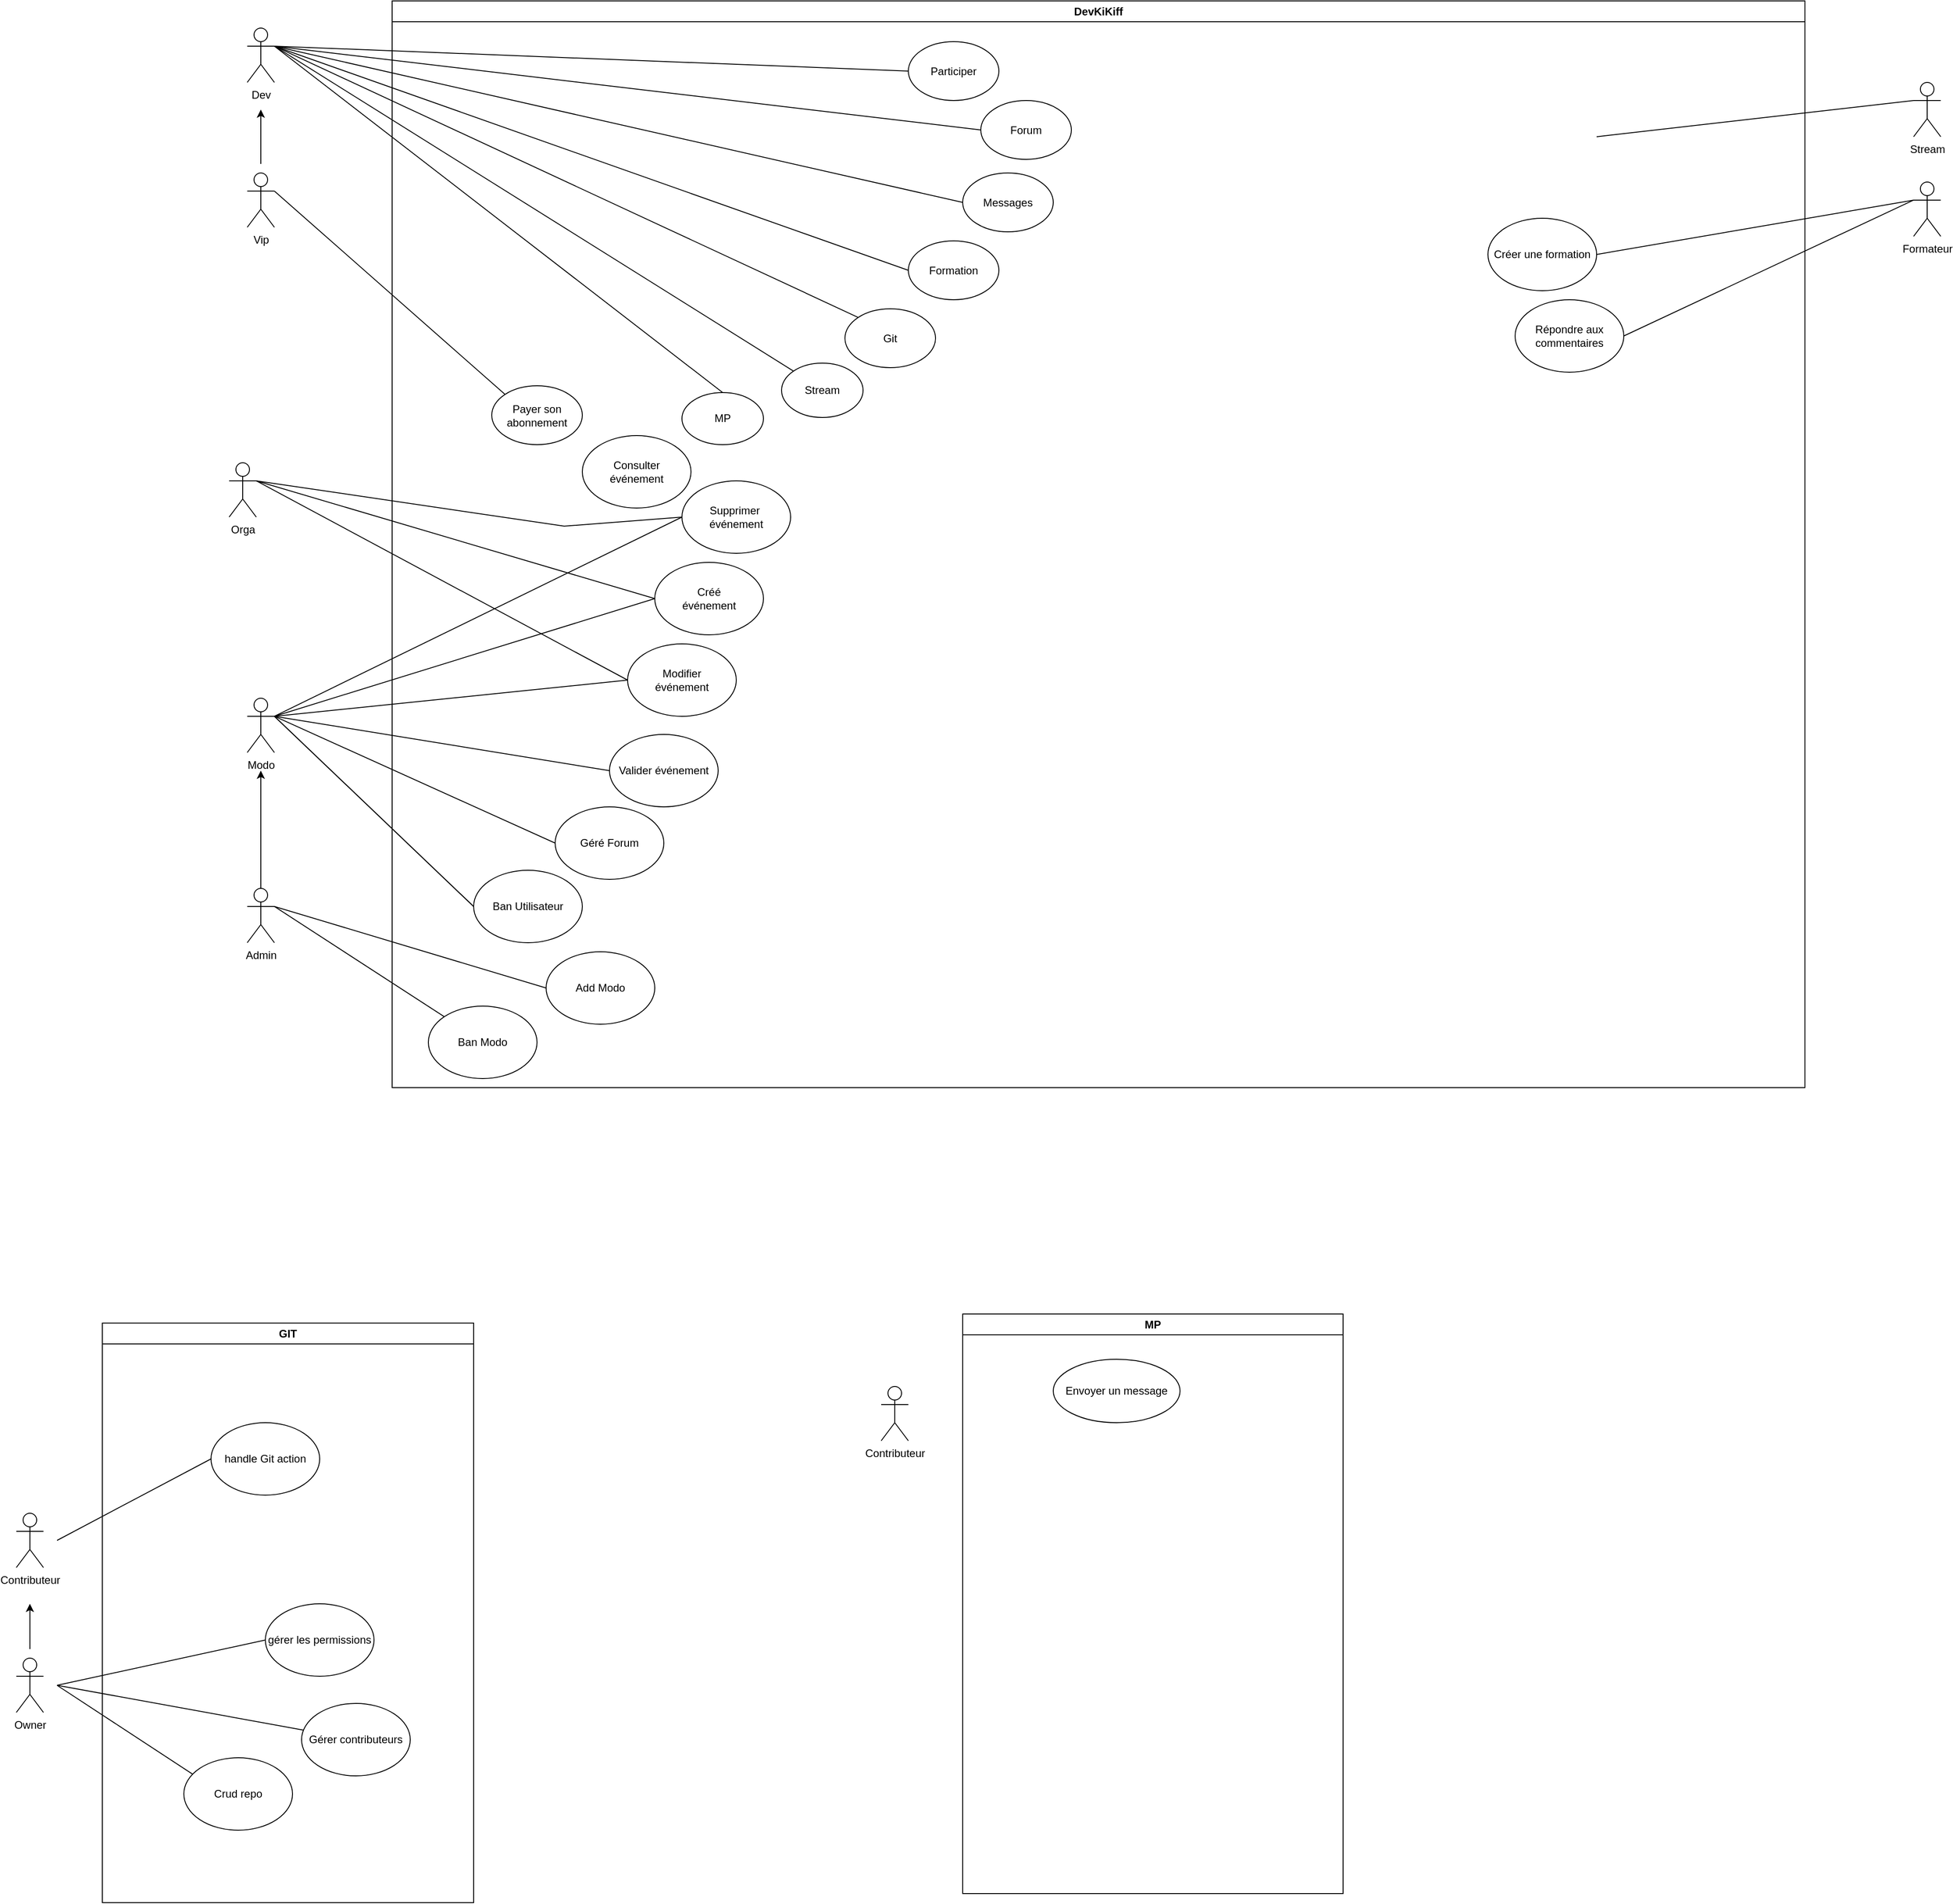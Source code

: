 <mxfile version="23.1.6" type="github">
  <diagram name="Page-1" id="poI8-YUSSvHjqsaun8U3">
    <mxGraphModel dx="2317" dy="710" grid="1" gridSize="10" guides="1" tooltips="1" connect="1" arrows="1" fold="1" page="1" pageScale="1" pageWidth="850" pageHeight="1100" math="0" shadow="0">
      <root>
        <mxCell id="0" />
        <mxCell id="1" parent="0" />
        <mxCell id="9J75G92YeQu_UmJGajJG-2" value="DevKiKiff" style="swimlane;whiteSpace=wrap;html=1;" parent="1" vertex="1">
          <mxGeometry x="-40" y="220" width="1560" height="1200" as="geometry" />
        </mxCell>
        <mxCell id="6pg-_Df3VazLDQJe-FIY-1" value="Participer" style="ellipse;whiteSpace=wrap;html=1;" parent="9J75G92YeQu_UmJGajJG-2" vertex="1">
          <mxGeometry x="570" y="45" width="100" height="65" as="geometry" />
        </mxCell>
        <mxCell id="6pg-_Df3VazLDQJe-FIY-2" value="Formation" style="ellipse;whiteSpace=wrap;html=1;" parent="9J75G92YeQu_UmJGajJG-2" vertex="1">
          <mxGeometry x="570" y="265" width="100" height="65" as="geometry" />
        </mxCell>
        <mxCell id="6pg-_Df3VazLDQJe-FIY-3" value="Forum" style="ellipse;whiteSpace=wrap;html=1;" parent="9J75G92YeQu_UmJGajJG-2" vertex="1">
          <mxGeometry x="650" y="110" width="100" height="65" as="geometry" />
        </mxCell>
        <mxCell id="WiiCuzSmEIq5bbdOnZCL-1" value="Ban Modo" style="ellipse;whiteSpace=wrap;html=1;" parent="9J75G92YeQu_UmJGajJG-2" vertex="1">
          <mxGeometry x="40" y="1110" width="120" height="80" as="geometry" />
        </mxCell>
        <mxCell id="IXaofHVoCMJgzNpbiKDp-1" value="Messages" style="ellipse;whiteSpace=wrap;html=1;" parent="9J75G92YeQu_UmJGajJG-2" vertex="1">
          <mxGeometry x="630" y="190" width="100" height="65" as="geometry" />
        </mxCell>
        <mxCell id="WiiCuzSmEIq5bbdOnZCL-2" value="Add Modo" style="ellipse;whiteSpace=wrap;html=1;" parent="9J75G92YeQu_UmJGajJG-2" vertex="1">
          <mxGeometry x="170" y="1050" width="120" height="80" as="geometry" />
        </mxCell>
        <mxCell id="IXaofHVoCMJgzNpbiKDp-11" value="Payer son abonnement" style="ellipse;whiteSpace=wrap;html=1;" parent="9J75G92YeQu_UmJGajJG-2" vertex="1">
          <mxGeometry x="110" y="425" width="100" height="65" as="geometry" />
        </mxCell>
        <mxCell id="qNj27VXo3IJ7VUCNwfmi-3" value="Git" style="ellipse;whiteSpace=wrap;html=1;" parent="9J75G92YeQu_UmJGajJG-2" vertex="1">
          <mxGeometry x="500" y="340" width="100" height="65" as="geometry" />
        </mxCell>
        <mxCell id="bYHdaPhNOzAh4j0HcAqS-4" value="Créer une formation" style="ellipse;whiteSpace=wrap;html=1;" parent="9J75G92YeQu_UmJGajJG-2" vertex="1">
          <mxGeometry x="1210" y="240" width="120" height="80" as="geometry" />
        </mxCell>
        <mxCell id="qNj27VXo3IJ7VUCNwfmi-5" value="Stream" style="ellipse;whiteSpace=wrap;html=1;" parent="9J75G92YeQu_UmJGajJG-2" vertex="1">
          <mxGeometry x="430" y="400" width="90" height="60" as="geometry" />
        </mxCell>
        <mxCell id="qNj27VXo3IJ7VUCNwfmi-7" value="MP" style="ellipse;whiteSpace=wrap;html=1;" parent="9J75G92YeQu_UmJGajJG-2" vertex="1">
          <mxGeometry x="320" y="432.5" width="90" height="57.5" as="geometry" />
        </mxCell>
        <mxCell id="VdTS2TS3-QmzYCpu5dl0-2" value="Valider événement" style="ellipse;whiteSpace=wrap;html=1;" parent="9J75G92YeQu_UmJGajJG-2" vertex="1">
          <mxGeometry x="240" y="810" width="120" height="80" as="geometry" />
        </mxCell>
        <mxCell id="VdTS2TS3-QmzYCpu5dl0-3" value="Géré Forum" style="ellipse;whiteSpace=wrap;html=1;" parent="9J75G92YeQu_UmJGajJG-2" vertex="1">
          <mxGeometry x="180" y="890" width="120" height="80" as="geometry" />
        </mxCell>
        <mxCell id="3OIb5zknhVR7YFuItwkk-5" value="Consulter&lt;br&gt;événement" style="ellipse;whiteSpace=wrap;html=1;" parent="9J75G92YeQu_UmJGajJG-2" vertex="1">
          <mxGeometry x="210" y="480" width="120" height="80" as="geometry" />
        </mxCell>
        <mxCell id="3OIb5zknhVR7YFuItwkk-8" value="Modifier&lt;br&gt;événement" style="ellipse;whiteSpace=wrap;html=1;" parent="9J75G92YeQu_UmJGajJG-2" vertex="1">
          <mxGeometry x="260" y="710" width="120" height="80" as="geometry" />
        </mxCell>
        <mxCell id="3OIb5zknhVR7YFuItwkk-7" value="Supprimer&amp;nbsp;&lt;br&gt;événement" style="ellipse;whiteSpace=wrap;html=1;" parent="9J75G92YeQu_UmJGajJG-2" vertex="1">
          <mxGeometry x="320" y="530" width="120" height="80" as="geometry" />
        </mxCell>
        <mxCell id="3OIb5zknhVR7YFuItwkk-6" value="Créé&lt;br&gt;événement" style="ellipse;whiteSpace=wrap;html=1;" parent="9J75G92YeQu_UmJGajJG-2" vertex="1">
          <mxGeometry x="290" y="620" width="120" height="80" as="geometry" />
        </mxCell>
        <mxCell id="VdTS2TS3-QmzYCpu5dl0-1" value="Ban Utilisateur" style="ellipse;whiteSpace=wrap;html=1;" parent="9J75G92YeQu_UmJGajJG-2" vertex="1">
          <mxGeometry x="90" y="960" width="120" height="80" as="geometry" />
        </mxCell>
        <mxCell id="9J75G92YeQu_UmJGajJG-3" value="Dev" style="shape=umlActor;verticalLabelPosition=bottom;verticalAlign=top;html=1;outlineConnect=0;" parent="1" vertex="1">
          <mxGeometry x="-200" y="250" width="30" height="60" as="geometry" />
        </mxCell>
        <mxCell id="qNj27VXo3IJ7VUCNwfmi-9" style="edgeStyle=orthogonalEdgeStyle;rounded=0;orthogonalLoop=1;jettySize=auto;html=1;" parent="1" edge="1">
          <mxGeometry relative="1" as="geometry">
            <mxPoint x="-185" y="340" as="targetPoint" />
            <mxPoint x="-185" y="400" as="sourcePoint" />
          </mxGeometry>
        </mxCell>
        <mxCell id="jdOp5vLoVfz0nc6eY_RX-1" value="Vip&lt;div&gt;&lt;br/&gt;&lt;/div&gt;" style="shape=umlActor;verticalLabelPosition=bottom;verticalAlign=top;html=1;outlineConnect=0;" parent="1" vertex="1">
          <mxGeometry x="-200" y="410" width="30" height="60" as="geometry" />
        </mxCell>
        <mxCell id="6pg-_Df3VazLDQJe-FIY-4" value="" style="endArrow=none;html=1;rounded=0;exitX=1;exitY=0.333;exitDx=0;exitDy=0;exitPerimeter=0;entryX=0;entryY=0.5;entryDx=0;entryDy=0;" parent="1" source="9J75G92YeQu_UmJGajJG-3" target="6pg-_Df3VazLDQJe-FIY-1" edge="1">
          <mxGeometry width="50" height="50" relative="1" as="geometry">
            <mxPoint x="-90" y="300" as="sourcePoint" />
            <mxPoint x="-40" y="250" as="targetPoint" />
          </mxGeometry>
        </mxCell>
        <mxCell id="jdOp5vLoVfz0nc6eY_RX-2" value="Orga" style="shape=umlActor;verticalLabelPosition=bottom;verticalAlign=top;html=1;outlineConnect=0;" parent="1" vertex="1">
          <mxGeometry x="-220" y="730" width="30" height="60" as="geometry" />
        </mxCell>
        <mxCell id="6pg-_Df3VazLDQJe-FIY-5" value="" style="endArrow=none;html=1;rounded=0;exitX=1;exitY=0.333;exitDx=0;exitDy=0;exitPerimeter=0;entryX=0;entryY=0.5;entryDx=0;entryDy=0;" parent="1" source="9J75G92YeQu_UmJGajJG-3" target="6pg-_Df3VazLDQJe-FIY-3" edge="1">
          <mxGeometry width="50" height="50" relative="1" as="geometry">
            <mxPoint x="-120" y="360" as="sourcePoint" />
            <mxPoint x="-70" y="310" as="targetPoint" />
          </mxGeometry>
        </mxCell>
        <mxCell id="jdOp5vLoVfz0nc6eY_RX-3" value="Modo" style="shape=umlActor;verticalLabelPosition=bottom;verticalAlign=top;html=1;outlineConnect=0;" parent="1" vertex="1">
          <mxGeometry x="-200" y="990" width="30" height="60" as="geometry" />
        </mxCell>
        <mxCell id="6pg-_Df3VazLDQJe-FIY-6" value="" style="endArrow=none;html=1;rounded=0;entryX=0;entryY=0.5;entryDx=0;entryDy=0;exitX=1;exitY=0.333;exitDx=0;exitDy=0;exitPerimeter=0;" parent="1" target="6pg-_Df3VazLDQJe-FIY-2" edge="1">
          <mxGeometry width="50" height="50" relative="1" as="geometry">
            <mxPoint x="-170" y="270" as="sourcePoint" />
            <mxPoint x="-80" y="390" as="targetPoint" />
          </mxGeometry>
        </mxCell>
        <mxCell id="jdOp5vLoVfz0nc6eY_RX-7" value="Admin&lt;div&gt;&lt;br&gt;&lt;/div&gt;" style="shape=umlActor;verticalLabelPosition=bottom;verticalAlign=top;html=1;outlineConnect=0;" parent="1" vertex="1">
          <mxGeometry x="-200" y="1200" width="30" height="60" as="geometry" />
        </mxCell>
        <mxCell id="IXaofHVoCMJgzNpbiKDp-5" value="" style="endArrow=none;html=1;rounded=0;entryX=1;entryY=0.333;entryDx=0;entryDy=0;entryPerimeter=0;exitX=0;exitY=0.5;exitDx=0;exitDy=0;" parent="1" source="IXaofHVoCMJgzNpbiKDp-1" target="9J75G92YeQu_UmJGajJG-3" edge="1">
          <mxGeometry width="50" height="50" relative="1" as="geometry">
            <mxPoint x="130" y="580" as="sourcePoint" />
            <mxPoint x="180" y="530" as="targetPoint" />
          </mxGeometry>
        </mxCell>
        <mxCell id="jdOp5vLoVfz0nc6eY_RX-8" value="Stream" style="shape=umlActor;verticalLabelPosition=bottom;verticalAlign=top;html=1;outlineConnect=0;" parent="1" vertex="1">
          <mxGeometry x="1640" y="310" width="30" height="60" as="geometry" />
        </mxCell>
        <mxCell id="jdOp5vLoVfz0nc6eY_RX-9" value="Formateur&lt;div&gt;&lt;br/&gt;&lt;/div&gt;" style="shape=umlActor;verticalLabelPosition=bottom;verticalAlign=top;html=1;outlineConnect=0;" parent="1" vertex="1">
          <mxGeometry x="1640" y="420" width="30" height="60" as="geometry" />
        </mxCell>
        <mxCell id="qNj27VXo3IJ7VUCNwfmi-2" value="" style="endArrow=none;html=1;rounded=0;exitX=0;exitY=0;exitDx=0;exitDy=0;entryX=1;entryY=0.333;entryDx=0;entryDy=0;entryPerimeter=0;" parent="1" source="IXaofHVoCMJgzNpbiKDp-11" target="jdOp5vLoVfz0nc6eY_RX-1" edge="1">
          <mxGeometry width="50" height="50" relative="1" as="geometry">
            <mxPoint x="340" y="530" as="sourcePoint" />
            <mxPoint x="390" y="480" as="targetPoint" />
          </mxGeometry>
        </mxCell>
        <mxCell id="bYHdaPhNOzAh4j0HcAqS-1" value="" style="endArrow=none;html=1;rounded=0;entryX=0;entryY=0.333;entryDx=0;entryDy=0;entryPerimeter=0;" parent="1" target="jdOp5vLoVfz0nc6eY_RX-8" edge="1">
          <mxGeometry width="50" height="50" relative="1" as="geometry">
            <mxPoint x="1290" y="370" as="sourcePoint" />
            <mxPoint x="1680" y="330" as="targetPoint" />
          </mxGeometry>
        </mxCell>
        <mxCell id="qNj27VXo3IJ7VUCNwfmi-4" value="" style="endArrow=none;html=1;rounded=0;entryX=0;entryY=0;entryDx=0;entryDy=0;exitX=1;exitY=0.333;exitDx=0;exitDy=0;exitPerimeter=0;" parent="1" source="9J75G92YeQu_UmJGajJG-3" target="qNj27VXo3IJ7VUCNwfmi-3" edge="1">
          <mxGeometry width="50" height="50" relative="1" as="geometry">
            <mxPoint x="320" y="470" as="sourcePoint" />
            <mxPoint x="370" y="420" as="targetPoint" />
          </mxGeometry>
        </mxCell>
        <mxCell id="VdTS2TS3-QmzYCpu5dl0-4" value="" style="endArrow=none;html=1;rounded=0;exitX=0;exitY=0;exitDx=0;exitDy=0;entryX=1;entryY=0.333;entryDx=0;entryDy=0;entryPerimeter=0;" parent="1" source="WiiCuzSmEIq5bbdOnZCL-1" target="jdOp5vLoVfz0nc6eY_RX-7" edge="1">
          <mxGeometry width="50" height="50" relative="1" as="geometry">
            <mxPoint x="180" y="2030" as="sourcePoint" />
            <mxPoint x="230" y="1980" as="targetPoint" />
          </mxGeometry>
        </mxCell>
        <mxCell id="qNj27VXo3IJ7VUCNwfmi-6" value="" style="endArrow=none;html=1;rounded=0;exitX=0;exitY=0;exitDx=0;exitDy=0;entryX=1;entryY=0.333;entryDx=0;entryDy=0;entryPerimeter=0;" parent="1" source="qNj27VXo3IJ7VUCNwfmi-5" target="9J75G92YeQu_UmJGajJG-3" edge="1">
          <mxGeometry width="50" height="50" relative="1" as="geometry">
            <mxPoint x="350" y="490" as="sourcePoint" />
            <mxPoint x="400" y="440" as="targetPoint" />
          </mxGeometry>
        </mxCell>
        <mxCell id="bYHdaPhNOzAh4j0HcAqS-3" value="Répondre aux commentaires" style="ellipse;whiteSpace=wrap;html=1;" parent="1" vertex="1">
          <mxGeometry x="1200" y="550" width="120" height="80" as="geometry" />
        </mxCell>
        <mxCell id="qNj27VXo3IJ7VUCNwfmi-8" value="" style="endArrow=none;html=1;rounded=0;exitX=0.5;exitY=0;exitDx=0;exitDy=0;entryX=1;entryY=0.333;entryDx=0;entryDy=0;entryPerimeter=0;" parent="1" source="qNj27VXo3IJ7VUCNwfmi-7" target="9J75G92YeQu_UmJGajJG-3" edge="1">
          <mxGeometry width="50" height="50" relative="1" as="geometry">
            <mxPoint x="370" y="590" as="sourcePoint" />
            <mxPoint x="420" y="540" as="targetPoint" />
          </mxGeometry>
        </mxCell>
        <mxCell id="VdTS2TS3-QmzYCpu5dl0-5" value="" style="endArrow=none;html=1;rounded=0;exitX=0;exitY=0.5;exitDx=0;exitDy=0;entryX=1;entryY=0.333;entryDx=0;entryDy=0;entryPerimeter=0;" parent="1" source="WiiCuzSmEIq5bbdOnZCL-2" target="jdOp5vLoVfz0nc6eY_RX-7" edge="1">
          <mxGeometry width="50" height="50" relative="1" as="geometry">
            <mxPoint x="110" y="2000" as="sourcePoint" />
            <mxPoint x="160" y="1950" as="targetPoint" />
          </mxGeometry>
        </mxCell>
        <mxCell id="qNj27VXo3IJ7VUCNwfmi-10" value="GIT" style="swimlane;whiteSpace=wrap;html=1;" parent="1" vertex="1">
          <mxGeometry x="-360" y="1680" width="410" height="640" as="geometry" />
        </mxCell>
        <mxCell id="qNj27VXo3IJ7VUCNwfmi-14" value="Crud repo" style="ellipse;whiteSpace=wrap;html=1;" parent="qNj27VXo3IJ7VUCNwfmi-10" vertex="1">
          <mxGeometry x="90" y="480" width="120" height="80" as="geometry" />
        </mxCell>
        <mxCell id="qNj27VXo3IJ7VUCNwfmi-16" value="handle Git action" style="ellipse;whiteSpace=wrap;html=1;" parent="qNj27VXo3IJ7VUCNwfmi-10" vertex="1">
          <mxGeometry x="120" y="110" width="120" height="80" as="geometry" />
        </mxCell>
        <mxCell id="qNj27VXo3IJ7VUCNwfmi-17" value="gérer les permissions" style="ellipse;whiteSpace=wrap;html=1;" parent="qNj27VXo3IJ7VUCNwfmi-10" vertex="1">
          <mxGeometry x="180" y="310" width="120" height="80" as="geometry" />
        </mxCell>
        <mxCell id="qNj27VXo3IJ7VUCNwfmi-18" value="Gérer contributeurs" style="ellipse;whiteSpace=wrap;html=1;" parent="qNj27VXo3IJ7VUCNwfmi-10" vertex="1">
          <mxGeometry x="220" y="420" width="120" height="80" as="geometry" />
        </mxCell>
        <mxCell id="bYHdaPhNOzAh4j0HcAqS-2" value="" style="endArrow=none;html=1;rounded=0;entryX=0;entryY=0.333;entryDx=0;entryDy=0;entryPerimeter=0;exitX=1;exitY=0.5;exitDx=0;exitDy=0;" parent="1" source="bYHdaPhNOzAh4j0HcAqS-4" target="jdOp5vLoVfz0nc6eY_RX-9" edge="1">
          <mxGeometry width="50" height="50" relative="1" as="geometry">
            <mxPoint x="1290" y="480" as="sourcePoint" />
            <mxPoint x="1640" y="440" as="targetPoint" />
          </mxGeometry>
        </mxCell>
        <mxCell id="qNj27VXo3IJ7VUCNwfmi-26" style="edgeStyle=orthogonalEdgeStyle;rounded=0;orthogonalLoop=1;jettySize=auto;html=1;" parent="1" edge="1">
          <mxGeometry relative="1" as="geometry">
            <mxPoint x="-440" y="1990" as="targetPoint" />
            <mxPoint x="-440" y="2040" as="sourcePoint" />
          </mxGeometry>
        </mxCell>
        <mxCell id="qNj27VXo3IJ7VUCNwfmi-13" value="Owner" style="shape=umlActor;verticalLabelPosition=bottom;verticalAlign=top;html=1;outlineConnect=0;" parent="1" vertex="1">
          <mxGeometry x="-455" y="2050" width="30" height="60" as="geometry" />
        </mxCell>
        <mxCell id="bYHdaPhNOzAh4j0HcAqS-5" value="" style="endArrow=none;html=1;rounded=0;entryX=0;entryY=0.333;entryDx=0;entryDy=0;entryPerimeter=0;exitX=1;exitY=0.5;exitDx=0;exitDy=0;" parent="1" source="bYHdaPhNOzAh4j0HcAqS-3" target="jdOp5vLoVfz0nc6eY_RX-9" edge="1">
          <mxGeometry width="50" height="50" relative="1" as="geometry">
            <mxPoint x="1460" y="580" as="sourcePoint" />
            <mxPoint x="1510" y="530" as="targetPoint" />
          </mxGeometry>
        </mxCell>
        <mxCell id="qNj27VXo3IJ7VUCNwfmi-21" value="Contributeur" style="shape=umlActor;verticalLabelPosition=bottom;verticalAlign=top;html=1;outlineConnect=0;" parent="1" vertex="1">
          <mxGeometry x="-455" y="1890" width="30" height="60" as="geometry" />
        </mxCell>
        <mxCell id="qNj27VXo3IJ7VUCNwfmi-22" value="" style="endArrow=none;html=1;rounded=0;entryX=0;entryY=0.5;entryDx=0;entryDy=0;" parent="1" target="qNj27VXo3IJ7VUCNwfmi-16" edge="1">
          <mxGeometry width="50" height="50" relative="1" as="geometry">
            <mxPoint x="-410" y="1920" as="sourcePoint" />
            <mxPoint x="70" y="1960" as="targetPoint" />
          </mxGeometry>
        </mxCell>
        <mxCell id="qNj27VXo3IJ7VUCNwfmi-23" value="" style="endArrow=none;html=1;rounded=0;entryX=0;entryY=0.5;entryDx=0;entryDy=0;" parent="1" target="qNj27VXo3IJ7VUCNwfmi-17" edge="1">
          <mxGeometry width="50" height="50" relative="1" as="geometry">
            <mxPoint x="-410" y="2080" as="sourcePoint" />
            <mxPoint x="70" y="1960" as="targetPoint" />
          </mxGeometry>
        </mxCell>
        <mxCell id="VdTS2TS3-QmzYCpu5dl0-9" value="" style="endArrow=none;html=1;rounded=0;entryX=0;entryY=0.5;entryDx=0;entryDy=0;exitX=1;exitY=0.333;exitDx=0;exitDy=0;exitPerimeter=0;" parent="1" source="jdOp5vLoVfz0nc6eY_RX-3" target="VdTS2TS3-QmzYCpu5dl0-3" edge="1">
          <mxGeometry width="50" height="50" relative="1" as="geometry">
            <mxPoint x="150" y="1780" as="sourcePoint" />
            <mxPoint x="220" y="1730" as="targetPoint" />
            <Array as="points" />
          </mxGeometry>
        </mxCell>
        <mxCell id="qNj27VXo3IJ7VUCNwfmi-24" value="" style="endArrow=none;html=1;rounded=0;" parent="1" target="qNj27VXo3IJ7VUCNwfmi-18" edge="1">
          <mxGeometry width="50" height="50" relative="1" as="geometry">
            <mxPoint x="-410" y="2080" as="sourcePoint" />
            <mxPoint x="70" y="1960" as="targetPoint" />
          </mxGeometry>
        </mxCell>
        <mxCell id="VdTS2TS3-QmzYCpu5dl0-10" value="" style="endArrow=none;html=1;rounded=0;exitX=1;exitY=0.333;exitDx=0;exitDy=0;exitPerimeter=0;entryX=0;entryY=0.5;entryDx=0;entryDy=0;" parent="1" source="jdOp5vLoVfz0nc6eY_RX-3" target="VdTS2TS3-QmzYCpu5dl0-2" edge="1">
          <mxGeometry width="50" height="50" relative="1" as="geometry">
            <mxPoint x="160" y="1790" as="sourcePoint" />
            <mxPoint x="230" y="1740" as="targetPoint" />
          </mxGeometry>
        </mxCell>
        <mxCell id="qNj27VXo3IJ7VUCNwfmi-25" value="" style="endArrow=none;html=1;rounded=0;entryX=0.083;entryY=0.229;entryDx=0;entryDy=0;entryPerimeter=0;" parent="1" target="qNj27VXo3IJ7VUCNwfmi-14" edge="1">
          <mxGeometry width="50" height="50" relative="1" as="geometry">
            <mxPoint x="-410" y="2080" as="sourcePoint" />
            <mxPoint x="70" y="1960" as="targetPoint" />
          </mxGeometry>
        </mxCell>
        <mxCell id="VdTS2TS3-QmzYCpu5dl0-11" value="" style="endArrow=none;html=1;rounded=0;entryX=0;entryY=0.5;entryDx=0;entryDy=0;exitX=1;exitY=0.333;exitDx=0;exitDy=0;exitPerimeter=0;" parent="1" source="jdOp5vLoVfz0nc6eY_RX-3" target="VdTS2TS3-QmzYCpu5dl0-1" edge="1">
          <mxGeometry width="50" height="50" relative="1" as="geometry">
            <mxPoint x="170" y="1800" as="sourcePoint" />
            <mxPoint x="240" y="1750" as="targetPoint" />
          </mxGeometry>
        </mxCell>
        <mxCell id="qNj27VXo3IJ7VUCNwfmi-27" value="MP" style="swimlane;whiteSpace=wrap;html=1;" parent="1" vertex="1">
          <mxGeometry x="590" y="1670" width="420" height="640" as="geometry" />
        </mxCell>
        <mxCell id="qNj27VXo3IJ7VUCNwfmi-29" value="Envoyer un message" style="ellipse;whiteSpace=wrap;html=1;" parent="qNj27VXo3IJ7VUCNwfmi-27" vertex="1">
          <mxGeometry x="100" y="50" width="140" height="70" as="geometry" />
        </mxCell>
        <mxCell id="3OIb5zknhVR7YFuItwkk-9" value="" style="endArrow=none;html=1;rounded=0;exitX=1;exitY=0.333;exitDx=0;exitDy=0;exitPerimeter=0;entryX=0;entryY=0.5;entryDx=0;entryDy=0;" parent="1" source="jdOp5vLoVfz0nc6eY_RX-2" target="3OIb5zknhVR7YFuItwkk-6" edge="1">
          <mxGeometry width="50" height="50" relative="1" as="geometry">
            <mxPoint x="30" y="1250" as="sourcePoint" />
            <mxPoint x="150" y="1170" as="targetPoint" />
            <Array as="points" />
          </mxGeometry>
        </mxCell>
        <mxCell id="qNj27VXo3IJ7VUCNwfmi-28" value="Contributeur" style="shape=umlActor;verticalLabelPosition=bottom;verticalAlign=top;html=1;outlineConnect=0;" parent="1" vertex="1">
          <mxGeometry x="500" y="1750" width="30" height="60" as="geometry" />
        </mxCell>
        <mxCell id="3OIb5zknhVR7YFuItwkk-10" value="" style="endArrow=none;html=1;rounded=0;exitX=1;exitY=0.333;exitDx=0;exitDy=0;exitPerimeter=0;entryX=0;entryY=0.5;entryDx=0;entryDy=0;" parent="1" source="jdOp5vLoVfz0nc6eY_RX-2" target="3OIb5zknhVR7YFuItwkk-8" edge="1">
          <mxGeometry width="50" height="50" relative="1" as="geometry">
            <mxPoint x="40" y="1260" as="sourcePoint" />
            <mxPoint x="160" y="1180" as="targetPoint" />
            <Array as="points" />
          </mxGeometry>
        </mxCell>
        <mxCell id="3OIb5zknhVR7YFuItwkk-11" value="" style="endArrow=none;html=1;rounded=0;exitX=1;exitY=0.333;exitDx=0;exitDy=0;exitPerimeter=0;entryX=0;entryY=0.5;entryDx=0;entryDy=0;" parent="1" source="jdOp5vLoVfz0nc6eY_RX-2" target="3OIb5zknhVR7YFuItwkk-7" edge="1">
          <mxGeometry width="50" height="50" relative="1" as="geometry">
            <mxPoint x="50" y="1270" as="sourcePoint" />
            <mxPoint x="170" y="1190" as="targetPoint" />
            <Array as="points">
              <mxPoint x="150" y="800" />
            </Array>
          </mxGeometry>
        </mxCell>
        <mxCell id="Nn9UaPlYGufbE_tGN9az-1" value="" style="endArrow=none;html=1;rounded=0;exitX=1;exitY=0.333;exitDx=0;exitDy=0;exitPerimeter=0;entryX=0;entryY=0.5;entryDx=0;entryDy=0;" parent="1" source="jdOp5vLoVfz0nc6eY_RX-3" target="VdTS2TS3-QmzYCpu5dl0-1" edge="1">
          <mxGeometry width="50" height="50" relative="1" as="geometry">
            <mxPoint x="-170" y="770" as="sourcePoint" />
            <mxPoint x="840" y="540" as="targetPoint" />
            <Array as="points" />
          </mxGeometry>
        </mxCell>
        <mxCell id="SuLVunQQzAM5dhI6xZGQ-4" value="" style="endArrow=none;html=1;rounded=0;exitX=1;exitY=0.333;exitDx=0;exitDy=0;entryX=0;entryY=0.5;entryDx=0;entryDy=0;exitPerimeter=0;" parent="1" source="jdOp5vLoVfz0nc6eY_RX-3" target="3OIb5zknhVR7YFuItwkk-6" edge="1">
          <mxGeometry width="50" height="50" relative="1" as="geometry">
            <mxPoint x="58.536" y="941.464" as="sourcePoint" />
            <mxPoint x="170" y="930" as="targetPoint" />
          </mxGeometry>
        </mxCell>
        <mxCell id="SuLVunQQzAM5dhI6xZGQ-5" value="" style="endArrow=none;html=1;rounded=0;exitX=1;exitY=0.333;exitDx=0;exitDy=0;entryX=0;entryY=0.5;entryDx=0;entryDy=0;exitPerimeter=0;" parent="1" source="jdOp5vLoVfz0nc6eY_RX-3" target="3OIb5zknhVR7YFuItwkk-8" edge="1">
          <mxGeometry width="50" height="50" relative="1" as="geometry">
            <mxPoint x="58.536" y="941.464" as="sourcePoint" />
            <mxPoint x="180" y="940" as="targetPoint" />
          </mxGeometry>
        </mxCell>
        <mxCell id="SuLVunQQzAM5dhI6xZGQ-8" value="" style="endArrow=none;html=1;rounded=0;exitX=1;exitY=0.333;exitDx=0;exitDy=0;exitPerimeter=0;entryX=0;entryY=0.5;entryDx=0;entryDy=0;" parent="1" source="jdOp5vLoVfz0nc6eY_RX-3" target="3OIb5zknhVR7YFuItwkk-7" edge="1">
          <mxGeometry width="50" height="50" relative="1" as="geometry">
            <mxPoint x="350" y="930" as="sourcePoint" />
            <mxPoint x="400" y="880" as="targetPoint" />
          </mxGeometry>
        </mxCell>
        <mxCell id="pQqR5LJEhsTfcrnctikY-1" value="" style="endArrow=classic;html=1;rounded=0;exitX=0.5;exitY=0;exitDx=0;exitDy=0;exitPerimeter=0;" edge="1" parent="1" source="jdOp5vLoVfz0nc6eY_RX-7">
          <mxGeometry width="50" height="50" relative="1" as="geometry">
            <mxPoint x="200" y="1160" as="sourcePoint" />
            <mxPoint x="-185" y="1070" as="targetPoint" />
          </mxGeometry>
        </mxCell>
      </root>
    </mxGraphModel>
  </diagram>
</mxfile>
